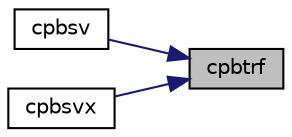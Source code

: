 digraph "cpbtrf"
{
 // LATEX_PDF_SIZE
  edge [fontname="Helvetica",fontsize="10",labelfontname="Helvetica",labelfontsize="10"];
  node [fontname="Helvetica",fontsize="10",shape=record];
  rankdir="RL";
  Node1 [label="cpbtrf",height=0.2,width=0.4,color="black", fillcolor="grey75", style="filled", fontcolor="black",tooltip="CPBTRF"];
  Node1 -> Node2 [dir="back",color="midnightblue",fontsize="10",style="solid",fontname="Helvetica"];
  Node2 [label="cpbsv",height=0.2,width=0.4,color="black", fillcolor="white", style="filled",URL="$cpbsv_8f.html#a058015813562df2e1100200bd87c692c",tooltip="CPBSV computes the solution to system of linear equations A * X = B for OTHER matrices"];
  Node1 -> Node3 [dir="back",color="midnightblue",fontsize="10",style="solid",fontname="Helvetica"];
  Node3 [label="cpbsvx",height=0.2,width=0.4,color="black", fillcolor="white", style="filled",URL="$cpbsvx_8f.html#ab6eacad249a7dcb36a0fae555742c656",tooltip="CPBSVX computes the solution to system of linear equations A * X = B for OTHER matrices"];
}
